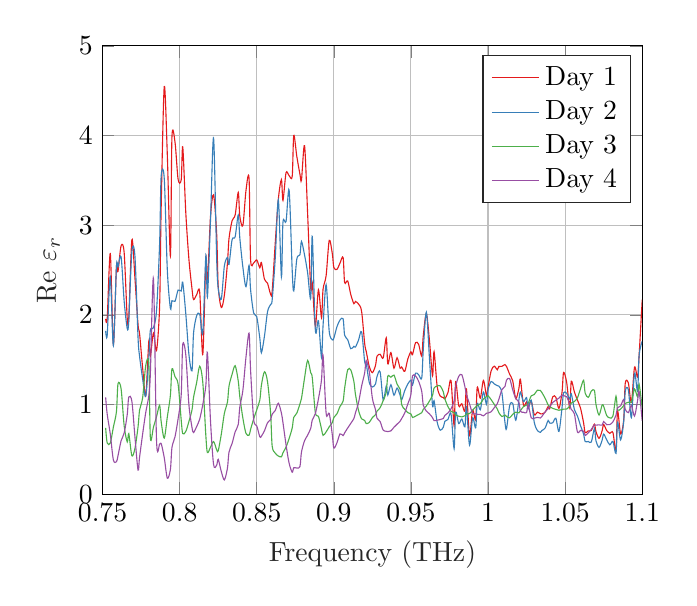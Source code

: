 % This file was created by matlab2tikz.
%
%The latest updates can be retrieved from
%  http://www.mathworks.com/matlabcentral/fileexchange/22022-matlab2tikz-matlab2tikz
%where you can also make suggestions and rate matlab2tikz.
%
\definecolor{mycolor1}{rgb}{0.894,0.102,0.11}%
\definecolor{mycolor2}{rgb}{0.216,0.494,0.722}%
\definecolor{mycolor3}{rgb}{0.302,0.686,0.29}%
\definecolor{mycolor4}{rgb}{0.596,0.306,0.639}%
\definecolor{mycolor5}{rgb}{1.0,0.498,0.0}%
\definecolor{mycolor6}{rgb}{1.0,1.0,0.2}%
\definecolor{mycolor7}{rgb}{0.651,0.337,0.157}%
\definecolor{mycolor8}{rgb}{0.969,0.506,0.749}%
%
\begin{tikzpicture}

\begin{axis}[%
xmin=0.75,
xmax=1.1,
xlabel style={font=\color{white!15!black}},
xlabel={Frequency (THz)},
ymin=0,
ymax=5,
ylabel style={font=\color{white!15!black}},
ylabel={Re $\varepsilon_r$},
axis background/.style={fill=white},
xmajorgrids,
ymajorgrids,
legend style={legend cell align=left, align=left, draw=white!15!black}
]
\addplot [smooth, color=mycolor1]
  table[row sep=crcr]{%
0.752	1.954\\
0.753	1.957\\
0.755	2.683\\
0.757	1.67\\
0.759	2.539\\
0.76	2.484\\
0.762	2.769\\
0.764	2.692\\
0.766	1.957\\
0.767	1.971\\
0.769	2.837\\
0.771	2.408\\
0.773	1.89\\
0.774	1.789\\
0.776	1.405\\
0.778	1.097\\
0.78	1.706\\
0.781	1.539\\
0.783	1.797\\
0.785	1.601\\
0.787	2.099\\
0.788	3.191\\
0.79	4.545\\
0.792	3.779\\
0.794	2.656\\
0.795	3.986\\
0.797	3.923\\
0.799	3.51\\
0.801	3.506\\
0.802	3.872\\
0.804	3.131\\
0.806	2.619\\
0.808	2.29\\
0.809	2.17\\
0.811	2.223\\
0.813	2.251\\
0.815	1.558\\
0.817	2.611\\
0.818	2.353\\
0.82	3.097\\
0.822	3.338\\
0.824	2.903\\
0.825	2.32\\
0.827	2.081\\
0.829	2.218\\
0.831	2.579\\
0.832	2.85\\
0.834	3.049\\
0.836	3.114\\
0.838	3.365\\
0.839	3.101\\
0.841	2.996\\
0.843	3.385\\
0.845	3.523\\
0.846	2.614\\
0.848	2.578\\
0.85	2.612\\
0.852	2.525\\
0.853	2.583\\
0.855	2.397\\
0.857	2.351\\
0.859	2.228\\
0.86	2.263\\
0.862	2.802\\
0.864	3.289\\
0.866	3.508\\
0.867	3.276\\
0.869	3.584\\
0.871	3.552\\
0.873	3.545\\
0.874	4.0\\
0.876	3.764\\
0.878	3.569\\
0.879	3.502\\
0.881	3.886\\
0.883	3.126\\
0.885	2.296\\
0.886	2.357\\
0.888	1.873\\
0.89	2.279\\
0.892	1.969\\
0.893	2.285\\
0.895	2.437\\
0.897	2.83\\
0.899	2.683\\
0.9	2.527\\
0.902	2.506\\
0.904	2.577\\
0.906	2.64\\
0.907	2.36\\
0.909	2.377\\
0.911	2.225\\
0.913	2.123\\
0.914	2.149\\
0.916	2.12\\
0.918	2.039\\
0.92	1.678\\
0.921	1.592\\
0.923	1.421\\
0.925	1.355\\
0.927	1.434\\
0.928	1.538\\
0.93	1.56\\
0.932	1.519\\
0.934	1.743\\
0.935	1.452\\
0.937	1.579\\
0.939	1.404\\
0.941	1.521\\
0.943	1.404\\
0.944	1.417\\
0.946	1.369\\
0.948	1.509\\
0.95	1.588\\
0.951	1.554\\
0.953	1.689\\
0.955	1.671\\
0.957	1.538\\
0.958	1.765\\
0.96	2.013\\
0.962	1.716\\
0.964	1.321\\
0.965	1.588\\
0.967	1.203\\
0.969	1.094\\
0.971	1.078\\
0.972	1.062\\
0.974	1.133\\
0.976	1.265\\
0.978	0.764\\
0.979	1.255\\
0.981	0.985\\
0.983	1.008\\
0.985	0.923\\
0.986	1.174\\
0.988	0.65\\
0.99	0.936\\
0.992	0.83\\
0.993	1.19\\
0.995	1.071\\
0.997	1.268\\
0.999	1.1\\
1.0	1.192\\
1.002	1.374\\
1.004	1.427\\
1.006	1.387\\
1.007	1.423\\
1.009	1.425\\
1.011	1.445\\
1.012	1.424\\
1.014	1.338\\
1.016	1.264\\
1.018	1.066\\
1.02	1.177\\
1.021	1.282\\
1.023	0.993\\
1.025	1.028\\
1.026	0.962\\
1.028	1.038\\
1.03	0.885\\
1.032	0.914\\
1.034	0.896\\
1.035	0.895\\
1.037	0.914\\
1.039	0.976\\
1.04	0.952\\
1.042	1.086\\
1.044	1.08\\
1.046	0.955\\
1.048	1.137\\
1.049	1.357\\
1.051	1.246\\
1.053	0.961\\
1.054	1.259\\
1.056	1.14\\
1.058	1.048\\
1.06	0.958\\
1.062	0.793\\
1.063	0.685\\
1.065	0.706\\
1.067	0.71\\
1.069	0.78\\
1.07	0.699\\
1.072	0.622\\
1.074	0.706\\
1.075	0.776\\
1.077	0.709\\
1.079	0.678\\
1.081	0.687\\
1.083	0.483\\
1.084	0.928\\
1.086	0.673\\
1.088	0.825\\
1.089	1.236\\
1.091	1.24\\
1.093	1.023\\
1.095	1.413\\
1.097	1.304\\
1.098	1.549\\
1.1	2.169\\
};
\addlegendentry{Day 1}

\addplot [smooth, color=mycolor2]
  table[row sep=crcr]{%
0.752	1.821\\
0.753	1.771\\
0.755	2.426\\
0.757	1.657\\
0.759	2.539\\
0.76	2.534\\
0.762	2.648\\
0.764	2.151\\
0.766	1.847\\
0.767	1.937\\
0.769	2.705\\
0.771	2.652\\
0.773	1.746\\
0.774	1.537\\
0.776	1.284\\
0.778	1.092\\
0.78	1.521\\
0.781	1.829\\
0.783	1.857\\
0.785	2.049\\
0.787	2.799\\
0.788	3.546\\
0.79	3.521\\
0.792	2.496\\
0.794	2.069\\
0.795	2.157\\
0.797	2.151\\
0.799	2.276\\
0.801	2.265\\
0.802	2.363\\
0.804	2.006\\
0.806	1.557\\
0.808	1.375\\
0.809	1.793\\
0.811	1.988\\
0.813	2.008\\
0.815	1.803\\
0.817	2.665\\
0.818	2.197\\
0.82	3.052\\
0.822	3.972\\
0.824	2.624\\
0.825	2.296\\
0.827	2.174\\
0.829	2.546\\
0.831	2.639\\
0.832	2.561\\
0.834	2.838\\
0.836	2.871\\
0.838	3.113\\
0.839	2.86\\
0.841	2.531\\
0.843	2.314\\
0.845	2.551\\
0.846	2.28\\
0.848	2.019\\
0.85	1.978\\
0.852	1.737\\
0.853	1.576\\
0.855	1.763\\
0.857	2.035\\
0.859	2.116\\
0.86	2.167\\
0.862	2.633\\
0.864	3.281\\
0.866	2.423\\
0.867	3.033\\
0.869	3.041\\
0.871	3.389\\
0.873	2.492\\
0.874	2.266\\
0.876	2.625\\
0.878	2.669\\
0.879	2.818\\
0.881	2.667\\
0.883	2.468\\
0.885	2.185\\
0.886	2.875\\
0.888	1.828\\
0.89	1.933\\
0.892	1.523\\
0.893	1.88\\
0.895	2.335\\
0.897	1.815\\
0.899	1.721\\
0.9	1.739\\
0.902	1.866\\
0.904	1.942\\
0.906	1.956\\
0.907	1.773\\
0.909	1.722\\
0.911	1.622\\
0.913	1.648\\
0.914	1.64\\
0.916	1.717\\
0.918	1.81\\
0.92	1.476\\
0.921	1.454\\
0.923	1.244\\
0.925	1.194\\
0.927	1.228\\
0.928	1.312\\
0.93	1.365\\
0.932	1.049\\
0.934	1.205\\
0.935	1.105\\
0.937	1.22\\
0.939	1.103\\
0.941	1.183\\
0.943	1.101\\
0.944	1.051\\
0.946	1.155\\
0.948	1.229\\
0.95	1.271\\
0.951	1.214\\
0.953	1.349\\
0.955	1.331\\
0.957	1.295\\
0.958	1.61\\
0.96	2.029\\
0.962	1.517\\
0.964	0.989\\
0.965	1.042\\
0.967	0.804\\
0.969	0.713\\
0.971	0.746\\
0.972	0.812\\
0.974	0.833\\
0.976	0.895\\
0.978	0.507\\
0.979	0.914\\
0.981	0.787\\
0.983	0.838\\
0.985	0.751\\
0.986	0.979\\
0.988	0.546\\
0.99	0.85\\
0.992	0.739\\
0.993	1.013\\
0.995	0.941\\
0.997	1.139\\
0.999	1.001\\
1.0	1.163\\
1.002	1.256\\
1.004	1.23\\
1.006	1.21\\
1.007	1.205\\
1.009	1.13\\
1.011	0.797\\
1.012	0.73\\
1.014	0.984\\
1.016	1.013\\
1.018	0.824\\
1.02	1.048\\
1.021	1.137\\
1.023	1.031\\
1.025	1.077\\
1.026	0.952\\
1.028	1.048\\
1.03	0.8\\
1.032	0.71\\
1.034	0.689\\
1.035	0.71\\
1.037	0.736\\
1.039	0.822\\
1.04	0.792\\
1.042	0.797\\
1.044	0.846\\
1.046	0.699\\
1.048	0.964\\
1.049	1.131\\
1.051	1.124\\
1.053	1.062\\
1.054	1.12\\
1.056	0.945\\
1.058	0.872\\
1.06	0.763\\
1.062	0.669\\
1.063	0.587\\
1.065	0.587\\
1.067	0.581\\
1.069	0.732\\
1.07	0.596\\
1.072	0.521\\
1.074	0.601\\
1.075	0.669\\
1.077	0.604\\
1.079	0.55\\
1.081	0.587\\
1.083	0.455\\
1.084	0.802\\
1.086	0.605\\
1.088	0.811\\
1.089	1.147\\
1.091	1.165\\
1.093	0.853\\
1.095	1.349\\
1.097	1.146\\
1.098	1.551\\
1.1	1.705\\
};
\addlegendentry{Day 2}

\addplot [smooth, color=mycolor3]
  table[row sep=crcr]{%
0.752	0.738\\
0.753	0.571\\
0.755	0.57\\
0.757	0.747\\
0.759	0.92\\
0.76	1.23\\
0.762	1.177\\
0.764	0.762\\
0.766	0.582\\
0.767	0.675\\
0.769	0.428\\
0.771	0.51\\
0.773	0.749\\
0.774	0.938\\
0.776	1.076\\
0.778	1.435\\
0.78	1.457\\
0.781	0.625\\
0.783	0.747\\
0.785	0.863\\
0.787	0.991\\
0.788	0.81\\
0.79	0.625\\
0.792	0.862\\
0.794	1.104\\
0.795	1.397\\
0.797	1.309\\
0.799	1.226\\
0.801	0.825\\
0.802	0.674\\
0.804	0.7\\
0.806	0.81\\
0.808	0.939\\
0.809	1.079\\
0.811	1.243\\
0.813	1.426\\
0.815	1.245\\
0.817	0.646\\
0.818	0.463\\
0.82	0.524\\
0.822	0.586\\
0.824	0.495\\
0.825	0.483\\
0.827	0.668\\
0.829	0.901\\
0.831	1.026\\
0.832	1.205\\
0.834	1.337\\
0.836	1.432\\
0.838	1.261\\
0.839	1.089\\
0.841	0.847\\
0.843	0.678\\
0.845	0.657\\
0.846	0.722\\
0.848	0.839\\
0.85	0.941\\
0.852	1.05\\
0.853	1.213\\
0.855	1.365\\
0.857	1.252\\
0.859	0.899\\
0.86	0.535\\
0.862	0.457\\
0.864	0.425\\
0.866	0.416\\
0.867	0.461\\
0.869	0.525\\
0.871	0.621\\
0.873	0.739\\
0.874	0.856\\
0.876	0.904\\
0.878	1.006\\
0.879	1.066\\
0.881	1.295\\
0.883	1.491\\
0.885	1.353\\
0.886	1.301\\
0.888	0.909\\
0.89	0.868\\
0.892	0.726\\
0.893	0.655\\
0.895	0.694\\
0.897	0.751\\
0.899	0.797\\
0.9	0.855\\
0.902	0.895\\
0.904	0.978\\
0.906	1.036\\
0.907	1.182\\
0.909	1.387\\
0.911	1.384\\
0.913	1.255\\
0.914	1.114\\
0.916	0.934\\
0.918	0.84\\
0.92	0.821\\
0.921	0.786\\
0.923	0.8\\
0.925	0.854\\
0.927	0.886\\
0.928	0.925\\
0.93	0.963\\
0.932	1.043\\
0.934	1.138\\
0.935	1.316\\
0.937	1.303\\
0.939	1.327\\
0.941	1.228\\
0.943	1.168\\
0.944	0.997\\
0.946	0.946\\
0.948	0.909\\
0.95	0.894\\
0.951	0.855\\
0.953	0.87\\
0.955	0.888\\
0.957	0.908\\
0.958	0.945\\
0.96	0.983\\
0.962	1.038\\
0.964	1.101\\
0.965	1.182\\
0.967	1.206\\
0.969	1.207\\
0.971	1.141\\
0.972	1.063\\
0.974	0.976\\
0.976	0.923\\
0.978	0.908\\
0.979	0.881\\
0.981	0.869\\
0.983	0.861\\
0.985	0.874\\
0.986	0.893\\
0.988	0.899\\
0.99	0.936\\
0.992	0.973\\
0.993	0.987\\
0.995	1.008\\
0.997	1.06\\
0.999	1.086\\
1.0	1.097\\
1.002	1.054\\
1.004	1.002\\
1.006	0.95\\
1.007	0.909\\
1.009	0.866\\
1.011	0.882\\
1.012	0.866\\
1.014	0.851\\
1.016	0.89\\
1.018	0.914\\
1.02	0.906\\
1.021	0.93\\
1.023	0.976\\
1.025	0.993\\
1.026	1.008\\
1.028	1.096\\
1.03	1.111\\
1.032	1.159\\
1.034	1.156\\
1.035	1.131\\
1.037	1.07\\
1.039	0.994\\
1.04	0.974\\
1.042	0.956\\
1.044	0.945\\
1.046	0.935\\
1.048	0.943\\
1.049	0.948\\
1.051	0.949\\
1.053	0.981\\
1.054	1.016\\
1.056	1.033\\
1.058	1.074\\
1.06	1.176\\
1.062	1.269\\
1.063	1.127\\
1.065	1.079\\
1.067	1.149\\
1.069	1.158\\
1.07	1.002\\
1.072	0.882\\
1.074	0.994\\
1.075	0.979\\
1.077	0.875\\
1.079	0.85\\
1.081	0.871\\
1.083	1.092\\
1.084	0.94\\
1.086	0.949\\
1.088	0.988\\
1.089	1.012\\
1.091	1.025\\
1.093	1.028\\
1.095	1.172\\
1.097	1.085\\
1.098	1.224\\
1.1	0.959\\
};
\addlegendentry{Day 3}

\addplot [smooth, color=mycolor4]
  table[row sep=crcr]{%
0.752	1.078\\
0.753	0.891\\
0.755	0.67\\
0.757	0.381\\
0.759	0.361\\
0.76	0.427\\
0.762	0.594\\
0.764	0.681\\
0.766	0.888\\
0.767	1.083\\
0.769	1.036\\
0.771	0.636\\
0.773	0.268\\
0.774	0.412\\
0.776	0.672\\
0.778	0.911\\
0.78	1.098\\
0.781	1.346\\
0.783	2.403\\
0.785	0.597\\
0.787	0.557\\
0.788	0.565\\
0.79	0.407\\
0.792	0.177\\
0.794	0.277\\
0.795	0.52\\
0.797	0.641\\
0.799	0.842\\
0.801	1.11\\
0.802	1.669\\
0.804	1.549\\
0.806	0.996\\
0.808	0.743\\
0.809	0.687\\
0.811	0.753\\
0.813	0.837\\
0.815	1.0\\
0.817	1.215\\
0.818	1.578\\
0.82	0.817\\
0.822	0.329\\
0.824	0.323\\
0.825	0.388\\
0.827	0.252\\
0.829	0.159\\
0.831	0.291\\
0.832	0.469\\
0.834	0.565\\
0.836	0.695\\
0.838	0.777\\
0.839	0.969\\
0.841	1.158\\
0.843	1.526\\
0.845	1.796\\
0.846	1.38\\
0.848	0.833\\
0.85	0.762\\
0.852	0.639\\
0.853	0.646\\
0.855	0.707\\
0.857	0.796\\
0.859	0.833\\
0.86	0.892\\
0.862	0.933\\
0.864	1.014\\
0.866	0.903\\
0.867	0.797\\
0.869	0.549\\
0.871	0.344\\
0.873	0.244\\
0.874	0.294\\
0.876	0.291\\
0.878	0.307\\
0.879	0.469\\
0.881	0.595\\
0.883	0.657\\
0.885	0.734\\
0.886	0.826\\
0.888	0.898\\
0.89	1.062\\
0.892	1.275\\
0.893	1.55\\
0.895	0.901\\
0.897	0.901\\
0.899	0.662\\
0.9	0.514\\
0.902	0.572\\
0.904	0.672\\
0.906	0.653\\
0.907	0.683\\
0.909	0.738\\
0.911	0.79\\
0.913	0.843\\
0.914	0.906\\
0.916	1.019\\
0.918	1.204\\
0.92	1.353\\
0.921	1.49\\
0.923	1.363\\
0.925	1.068\\
0.927	0.943\\
0.928	0.847\\
0.93	0.809\\
0.932	0.714\\
0.934	0.701\\
0.935	0.697\\
0.937	0.705\\
0.939	0.746\\
0.941	0.78\\
0.943	0.814\\
0.944	0.843\\
0.946	0.906\\
0.948	1.007\\
0.95	1.113\\
0.951	1.319\\
0.953	1.317\\
0.955	1.258\\
0.957	1.147\\
0.958	0.993\\
0.96	0.926\\
0.962	0.895\\
0.964	0.853\\
0.965	0.82\\
0.967	0.824\\
0.969	0.832\\
0.971	0.843\\
0.972	0.877\\
0.974	0.905\\
0.976	0.952\\
0.978	1.04\\
0.979	1.201\\
0.981	1.313\\
0.983	1.332\\
0.985	1.199\\
0.986	1.111\\
0.988	1.006\\
0.99	0.901\\
0.992	0.896\\
0.993	0.89\\
0.995	0.89\\
0.997	0.873\\
0.999	0.902\\
1.0	0.904\\
1.002	0.918\\
1.004	0.963\\
1.006	1.008\\
1.007	1.055\\
1.009	1.165\\
1.011	1.202\\
1.012	1.272\\
1.014	1.289\\
1.016	1.164\\
1.018	1.066\\
1.02	1.028\\
1.021	0.924\\
1.023	0.913\\
1.025	0.909\\
1.026	1.001\\
1.028	0.852\\
1.03	0.847\\
1.032	0.856\\
1.034	0.849\\
1.035	0.868\\
1.037	0.916\\
1.039	0.953\\
1.04	0.974\\
1.042	1.023\\
1.044	1.048\\
1.046	1.071\\
1.048	1.105\\
1.049	1.099\\
1.051	1.086\\
1.053	0.999\\
1.054	0.945\\
1.056	0.896\\
1.058	0.693\\
1.06	0.711\\
1.062	0.702\\
1.063	0.654\\
1.065	0.684\\
1.067	0.722\\
1.069	0.773\\
1.07	0.769\\
1.072	0.773\\
1.074	0.769\\
1.075	0.809\\
1.077	0.774\\
1.079	0.776\\
1.081	0.806\\
1.083	0.881\\
1.084	0.962\\
1.086	0.985\\
1.088	1.055\\
1.089	0.946\\
1.091	0.909\\
1.093	0.989\\
1.095	0.871\\
1.097	1.043\\
1.098	1.146\\
1.1	0.817\\
};
\addlegendentry{Day 4}

\end{axis}
\end{tikzpicture}%
